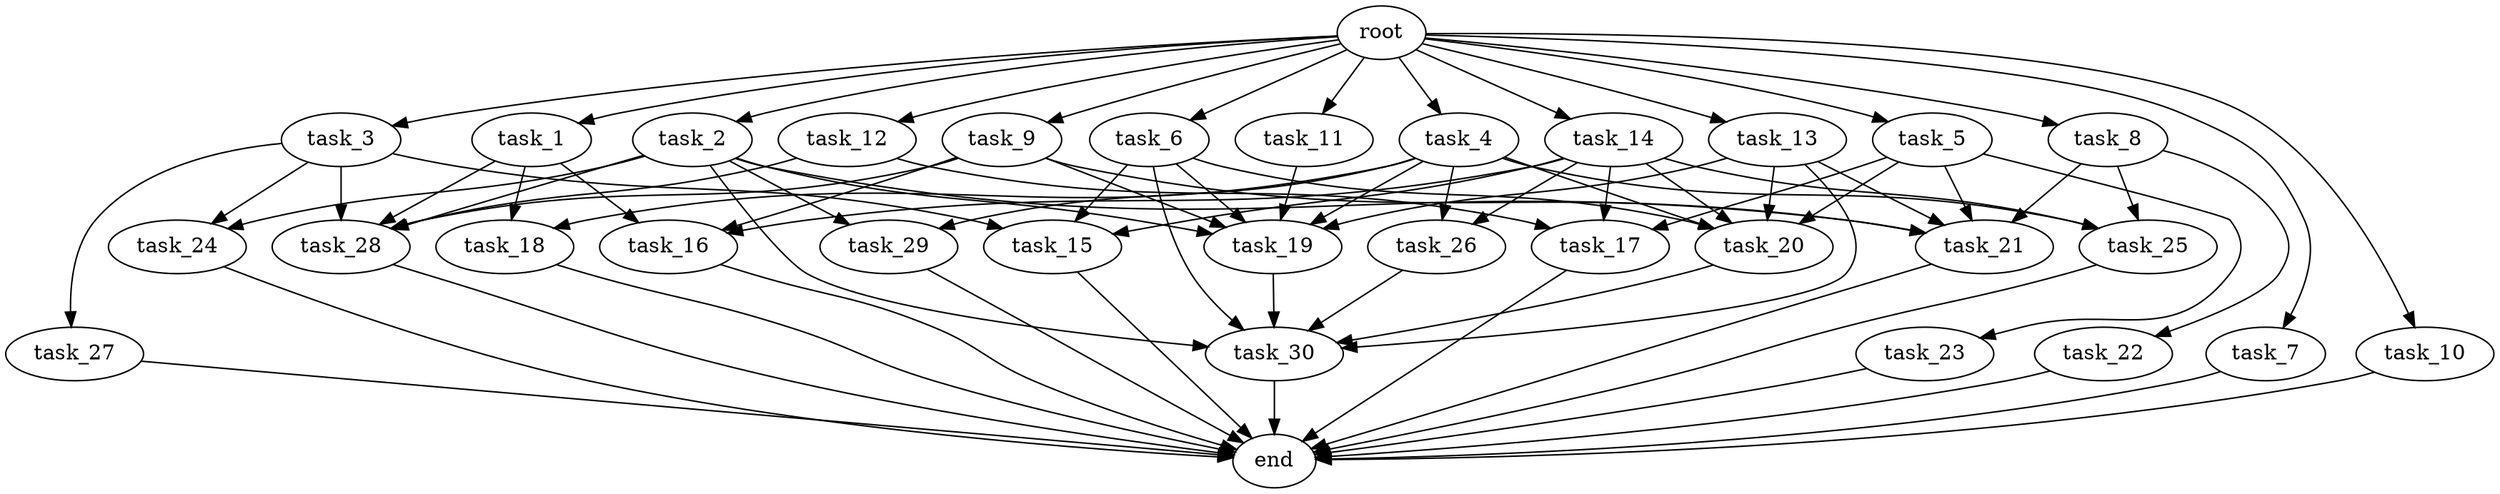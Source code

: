 digraph G {
  root [size="0.000000e+00"];
  task_1 [size="8.105095e+08"];
  task_2 [size="8.808592e+09"];
  task_3 [size="7.357872e+09"];
  task_4 [size="5.490619e+08"];
  task_5 [size="9.453277e+09"];
  task_6 [size="6.746855e+09"];
  task_7 [size="8.879891e+09"];
  task_8 [size="1.110554e+09"];
  task_9 [size="3.656543e+09"];
  task_10 [size="6.191715e+09"];
  task_11 [size="3.656346e+09"];
  task_12 [size="1.753499e+09"];
  task_13 [size="5.588346e+09"];
  task_14 [size="6.709921e+08"];
  task_15 [size="7.093662e+09"];
  task_16 [size="2.047921e+09"];
  task_17 [size="9.812535e+09"];
  task_18 [size="2.387088e+09"];
  task_19 [size="1.136463e+09"];
  task_20 [size="4.785456e+09"];
  task_21 [size="9.391540e+09"];
  task_22 [size="5.801614e+09"];
  task_23 [size="9.591078e+09"];
  task_24 [size="2.098730e+09"];
  task_25 [size="7.450422e+09"];
  task_26 [size="2.255147e+09"];
  task_27 [size="3.527764e+09"];
  task_28 [size="2.674311e+09"];
  task_29 [size="6.802587e+09"];
  task_30 [size="2.772176e+09"];
  end [size="0.000000e+00"];

  root -> task_1 [size="1.000000e-12"];
  root -> task_2 [size="1.000000e-12"];
  root -> task_3 [size="1.000000e-12"];
  root -> task_4 [size="1.000000e-12"];
  root -> task_5 [size="1.000000e-12"];
  root -> task_6 [size="1.000000e-12"];
  root -> task_7 [size="1.000000e-12"];
  root -> task_8 [size="1.000000e-12"];
  root -> task_9 [size="1.000000e-12"];
  root -> task_10 [size="1.000000e-12"];
  root -> task_11 [size="1.000000e-12"];
  root -> task_12 [size="1.000000e-12"];
  root -> task_13 [size="1.000000e-12"];
  root -> task_14 [size="1.000000e-12"];
  task_1 -> task_16 [size="6.826404e+07"];
  task_1 -> task_18 [size="1.193544e+08"];
  task_1 -> task_28 [size="5.348622e+07"];
  task_2 -> task_19 [size="1.894105e+07"];
  task_2 -> task_21 [size="1.878308e+08"];
  task_2 -> task_24 [size="1.049365e+08"];
  task_2 -> task_28 [size="5.348622e+07"];
  task_2 -> task_29 [size="3.401294e+08"];
  task_2 -> task_30 [size="4.620294e+07"];
  task_3 -> task_15 [size="2.364554e+08"];
  task_3 -> task_24 [size="1.049365e+08"];
  task_3 -> task_27 [size="3.527764e+08"];
  task_3 -> task_28 [size="5.348622e+07"];
  task_4 -> task_18 [size="1.193544e+08"];
  task_4 -> task_19 [size="1.894105e+07"];
  task_4 -> task_20 [size="9.570912e+07"];
  task_4 -> task_25 [size="2.483474e+08"];
  task_4 -> task_26 [size="1.127573e+08"];
  task_4 -> task_29 [size="3.401294e+08"];
  task_5 -> task_17 [size="3.270845e+08"];
  task_5 -> task_20 [size="9.570912e+07"];
  task_5 -> task_21 [size="1.878308e+08"];
  task_5 -> task_23 [size="9.591078e+08"];
  task_6 -> task_15 [size="2.364554e+08"];
  task_6 -> task_19 [size="1.894105e+07"];
  task_6 -> task_20 [size="9.570912e+07"];
  task_6 -> task_30 [size="4.620294e+07"];
  task_7 -> end [size="1.000000e-12"];
  task_8 -> task_21 [size="1.878308e+08"];
  task_8 -> task_22 [size="5.801614e+08"];
  task_8 -> task_25 [size="2.483474e+08"];
  task_9 -> task_16 [size="6.826404e+07"];
  task_9 -> task_19 [size="1.894105e+07"];
  task_9 -> task_21 [size="1.878308e+08"];
  task_9 -> task_28 [size="5.348622e+07"];
  task_10 -> end [size="1.000000e-12"];
  task_11 -> task_19 [size="1.894105e+07"];
  task_12 -> task_17 [size="3.270845e+08"];
  task_12 -> task_28 [size="5.348622e+07"];
  task_13 -> task_19 [size="1.894105e+07"];
  task_13 -> task_20 [size="9.570912e+07"];
  task_13 -> task_21 [size="1.878308e+08"];
  task_13 -> task_30 [size="4.620294e+07"];
  task_14 -> task_15 [size="2.364554e+08"];
  task_14 -> task_16 [size="6.826404e+07"];
  task_14 -> task_17 [size="3.270845e+08"];
  task_14 -> task_20 [size="9.570912e+07"];
  task_14 -> task_25 [size="2.483474e+08"];
  task_14 -> task_26 [size="1.127573e+08"];
  task_15 -> end [size="1.000000e-12"];
  task_16 -> end [size="1.000000e-12"];
  task_17 -> end [size="1.000000e-12"];
  task_18 -> end [size="1.000000e-12"];
  task_19 -> task_30 [size="4.620294e+07"];
  task_20 -> task_30 [size="4.620294e+07"];
  task_21 -> end [size="1.000000e-12"];
  task_22 -> end [size="1.000000e-12"];
  task_23 -> end [size="1.000000e-12"];
  task_24 -> end [size="1.000000e-12"];
  task_25 -> end [size="1.000000e-12"];
  task_26 -> task_30 [size="4.620294e+07"];
  task_27 -> end [size="1.000000e-12"];
  task_28 -> end [size="1.000000e-12"];
  task_29 -> end [size="1.000000e-12"];
  task_30 -> end [size="1.000000e-12"];
}
